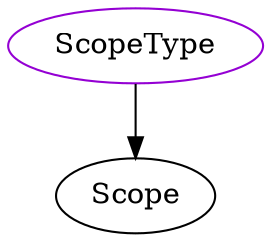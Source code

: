 digraph scopetype{
ScopeType	[shape=oval, color=darkviolet, label="ScopeType"];
ScopeType -> Scope;
}
